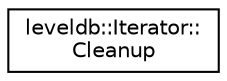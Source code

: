 digraph "Graphical Class Hierarchy"
{
  edge [fontname="Helvetica",fontsize="10",labelfontname="Helvetica",labelfontsize="10"];
  node [fontname="Helvetica",fontsize="10",shape=record];
  rankdir="LR";
  Node1 [label="leveldb::Iterator::\lCleanup",height=0.2,width=0.4,color="black", fillcolor="white", style="filled",URL="$structleveldb_1_1_iterator_1_1_cleanup.html"];
}
